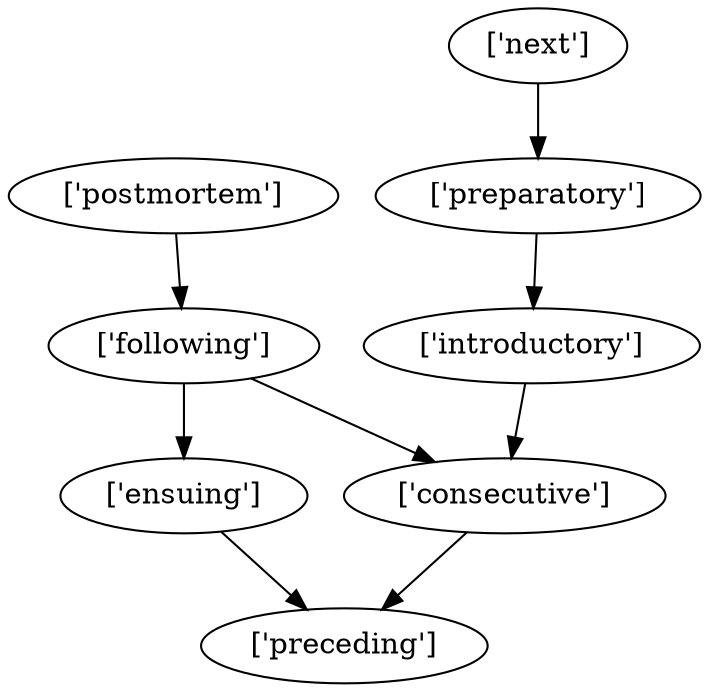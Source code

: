strict digraph  {
	"['preparatory']" -> "['introductory']";
	"['introductory']" -> "['consecutive']";
	"['consecutive']" -> "['preceding']";
	"['postmortem']" -> "['following']";
	"['following']" -> "['consecutive']";
	"['following']" -> "['ensuing']";
	"['ensuing']" -> "['preceding']";
	"['next']" -> "['preparatory']";
}
